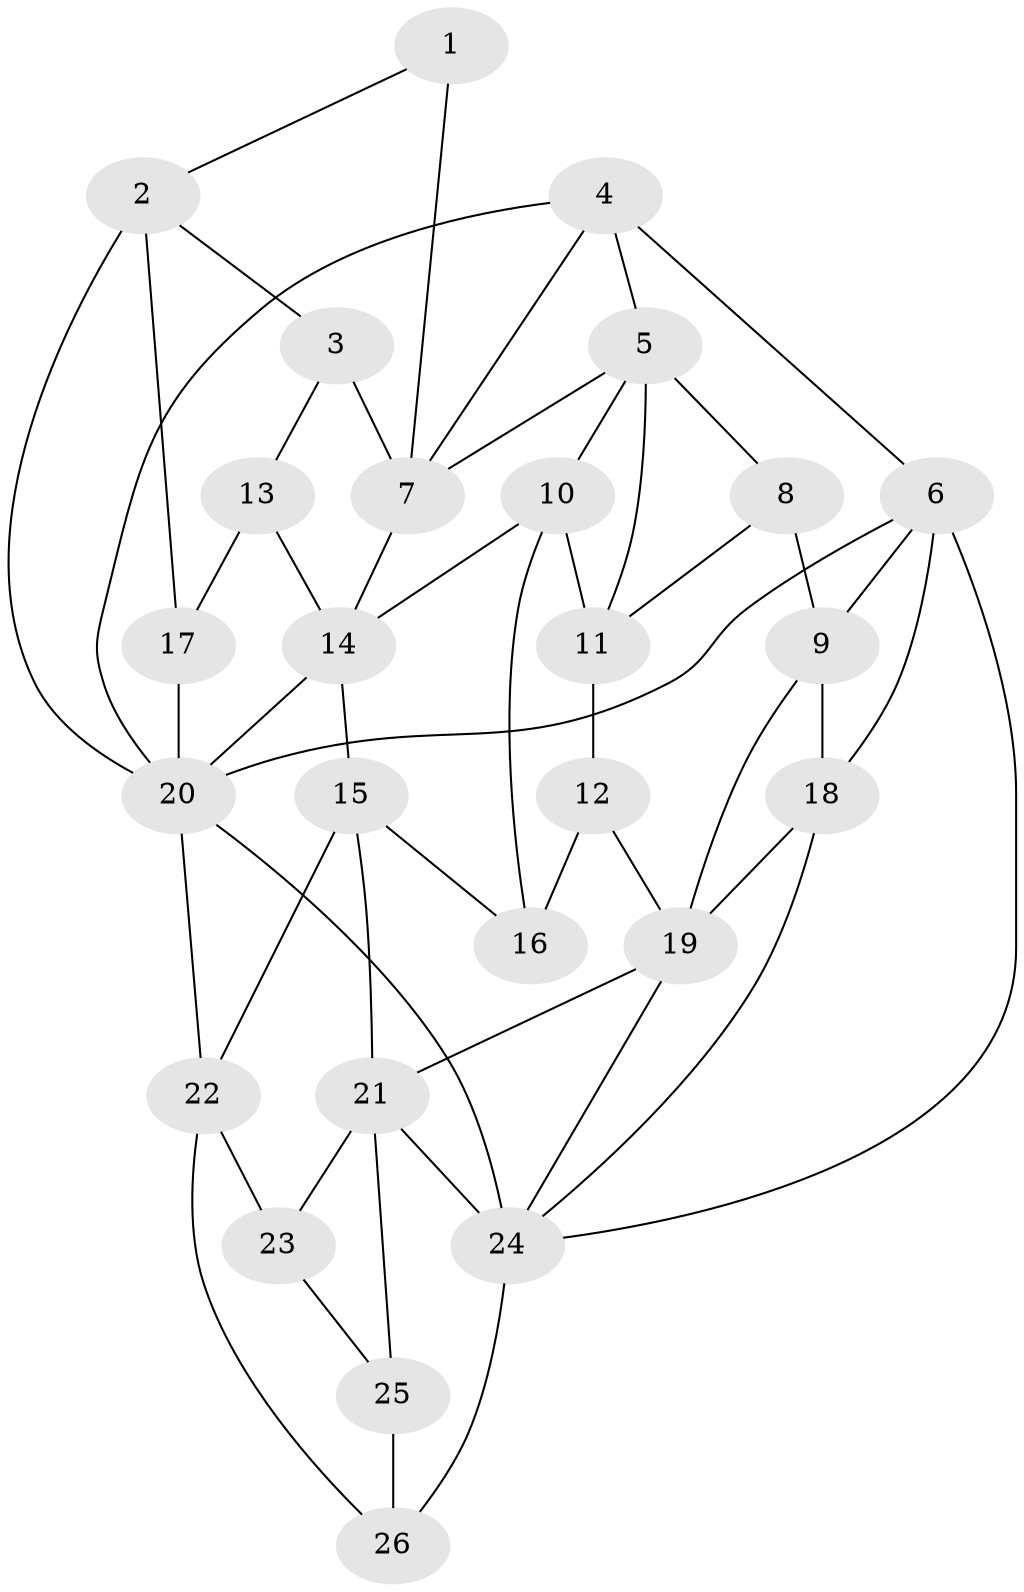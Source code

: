 // original degree distribution, {3: 0.023255813953488372, 4: 0.29069767441860467, 5: 0.4186046511627907, 6: 0.26744186046511625}
// Generated by graph-tools (version 1.1) at 2025/38/03/04/25 23:38:35]
// undirected, 26 vertices, 52 edges
graph export_dot {
  node [color=gray90,style=filled];
  1;
  2;
  3;
  4;
  5;
  6;
  7;
  8;
  9;
  10;
  11;
  12;
  13;
  14;
  15;
  16;
  17;
  18;
  19;
  20;
  21;
  22;
  23;
  24;
  25;
  26;
  1 -- 2 [weight=1.0];
  1 -- 7 [weight=2.0];
  2 -- 3 [weight=1.0];
  2 -- 17 [weight=2.0];
  2 -- 20 [weight=1.0];
  3 -- 7 [weight=1.0];
  3 -- 13 [weight=1.0];
  4 -- 5 [weight=1.0];
  4 -- 6 [weight=1.0];
  4 -- 7 [weight=1.0];
  4 -- 20 [weight=1.0];
  5 -- 7 [weight=1.0];
  5 -- 8 [weight=1.0];
  5 -- 10 [weight=1.0];
  5 -- 11 [weight=1.0];
  6 -- 9 [weight=1.0];
  6 -- 18 [weight=1.0];
  6 -- 20 [weight=1.0];
  6 -- 24 [weight=1.0];
  7 -- 14 [weight=1.0];
  8 -- 9 [weight=2.0];
  8 -- 11 [weight=1.0];
  9 -- 18 [weight=1.0];
  9 -- 19 [weight=1.0];
  10 -- 11 [weight=1.0];
  10 -- 14 [weight=1.0];
  10 -- 16 [weight=2.0];
  11 -- 12 [weight=1.0];
  12 -- 16 [weight=1.0];
  12 -- 19 [weight=2.0];
  13 -- 14 [weight=2.0];
  13 -- 17 [weight=1.0];
  14 -- 15 [weight=1.0];
  14 -- 20 [weight=1.0];
  15 -- 16 [weight=1.0];
  15 -- 21 [weight=1.0];
  15 -- 22 [weight=1.0];
  17 -- 20 [weight=1.0];
  18 -- 19 [weight=1.0];
  18 -- 24 [weight=1.0];
  19 -- 21 [weight=1.0];
  19 -- 24 [weight=1.0];
  20 -- 22 [weight=2.0];
  20 -- 24 [weight=1.0];
  21 -- 23 [weight=1.0];
  21 -- 24 [weight=1.0];
  21 -- 25 [weight=1.0];
  22 -- 23 [weight=2.0];
  22 -- 26 [weight=1.0];
  23 -- 25 [weight=1.0];
  24 -- 26 [weight=2.0];
  25 -- 26 [weight=2.0];
}

